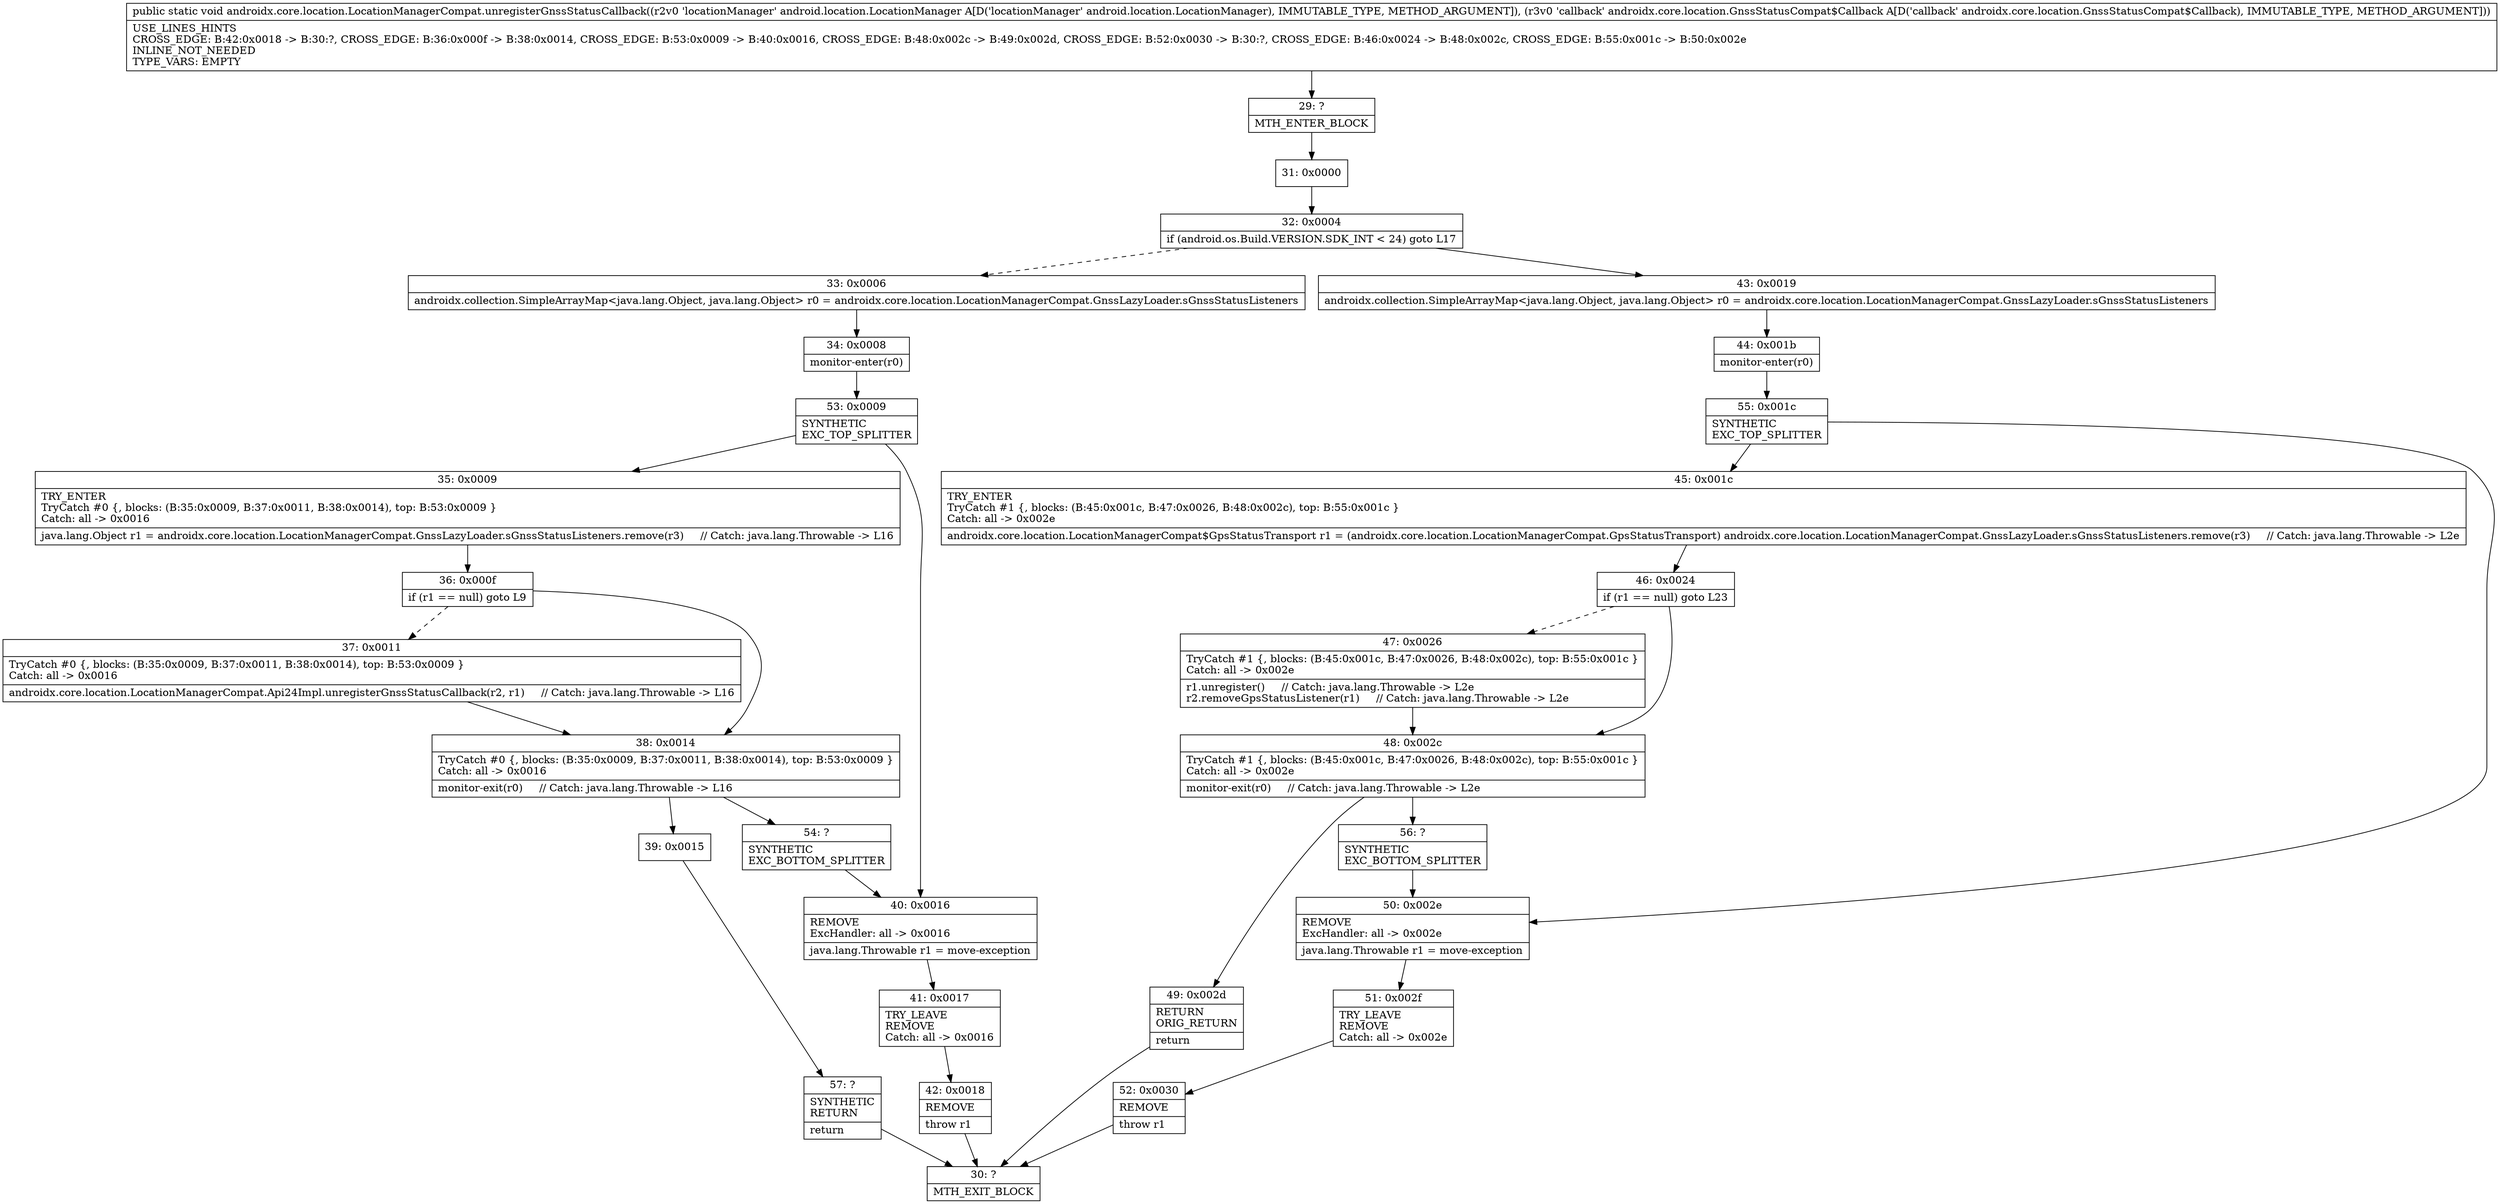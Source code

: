 digraph "CFG forandroidx.core.location.LocationManagerCompat.unregisterGnssStatusCallback(Landroid\/location\/LocationManager;Landroidx\/core\/location\/GnssStatusCompat$Callback;)V" {
Node_29 [shape=record,label="{29\:\ ?|MTH_ENTER_BLOCK\l}"];
Node_31 [shape=record,label="{31\:\ 0x0000}"];
Node_32 [shape=record,label="{32\:\ 0x0004|if (android.os.Build.VERSION.SDK_INT \< 24) goto L17\l}"];
Node_33 [shape=record,label="{33\:\ 0x0006|androidx.collection.SimpleArrayMap\<java.lang.Object, java.lang.Object\> r0 = androidx.core.location.LocationManagerCompat.GnssLazyLoader.sGnssStatusListeners\l}"];
Node_34 [shape=record,label="{34\:\ 0x0008|monitor\-enter(r0)\l}"];
Node_53 [shape=record,label="{53\:\ 0x0009|SYNTHETIC\lEXC_TOP_SPLITTER\l}"];
Node_35 [shape=record,label="{35\:\ 0x0009|TRY_ENTER\lTryCatch #0 \{, blocks: (B:35:0x0009, B:37:0x0011, B:38:0x0014), top: B:53:0x0009 \}\lCatch: all \-\> 0x0016\l|java.lang.Object r1 = androidx.core.location.LocationManagerCompat.GnssLazyLoader.sGnssStatusListeners.remove(r3)     \/\/ Catch: java.lang.Throwable \-\> L16\l}"];
Node_36 [shape=record,label="{36\:\ 0x000f|if (r1 == null) goto L9\l}"];
Node_37 [shape=record,label="{37\:\ 0x0011|TryCatch #0 \{, blocks: (B:35:0x0009, B:37:0x0011, B:38:0x0014), top: B:53:0x0009 \}\lCatch: all \-\> 0x0016\l|androidx.core.location.LocationManagerCompat.Api24Impl.unregisterGnssStatusCallback(r2, r1)     \/\/ Catch: java.lang.Throwable \-\> L16\l}"];
Node_38 [shape=record,label="{38\:\ 0x0014|TryCatch #0 \{, blocks: (B:35:0x0009, B:37:0x0011, B:38:0x0014), top: B:53:0x0009 \}\lCatch: all \-\> 0x0016\l|monitor\-exit(r0)     \/\/ Catch: java.lang.Throwable \-\> L16\l}"];
Node_39 [shape=record,label="{39\:\ 0x0015}"];
Node_57 [shape=record,label="{57\:\ ?|SYNTHETIC\lRETURN\l|return\l}"];
Node_30 [shape=record,label="{30\:\ ?|MTH_EXIT_BLOCK\l}"];
Node_54 [shape=record,label="{54\:\ ?|SYNTHETIC\lEXC_BOTTOM_SPLITTER\l}"];
Node_40 [shape=record,label="{40\:\ 0x0016|REMOVE\lExcHandler: all \-\> 0x0016\l|java.lang.Throwable r1 = move\-exception\l}"];
Node_41 [shape=record,label="{41\:\ 0x0017|TRY_LEAVE\lREMOVE\lCatch: all \-\> 0x0016\l}"];
Node_42 [shape=record,label="{42\:\ 0x0018|REMOVE\l|throw r1\l}"];
Node_43 [shape=record,label="{43\:\ 0x0019|androidx.collection.SimpleArrayMap\<java.lang.Object, java.lang.Object\> r0 = androidx.core.location.LocationManagerCompat.GnssLazyLoader.sGnssStatusListeners\l}"];
Node_44 [shape=record,label="{44\:\ 0x001b|monitor\-enter(r0)\l}"];
Node_55 [shape=record,label="{55\:\ 0x001c|SYNTHETIC\lEXC_TOP_SPLITTER\l}"];
Node_45 [shape=record,label="{45\:\ 0x001c|TRY_ENTER\lTryCatch #1 \{, blocks: (B:45:0x001c, B:47:0x0026, B:48:0x002c), top: B:55:0x001c \}\lCatch: all \-\> 0x002e\l|androidx.core.location.LocationManagerCompat$GpsStatusTransport r1 = (androidx.core.location.LocationManagerCompat.GpsStatusTransport) androidx.core.location.LocationManagerCompat.GnssLazyLoader.sGnssStatusListeners.remove(r3)     \/\/ Catch: java.lang.Throwable \-\> L2e\l}"];
Node_46 [shape=record,label="{46\:\ 0x0024|if (r1 == null) goto L23\l}"];
Node_47 [shape=record,label="{47\:\ 0x0026|TryCatch #1 \{, blocks: (B:45:0x001c, B:47:0x0026, B:48:0x002c), top: B:55:0x001c \}\lCatch: all \-\> 0x002e\l|r1.unregister()     \/\/ Catch: java.lang.Throwable \-\> L2e\lr2.removeGpsStatusListener(r1)     \/\/ Catch: java.lang.Throwable \-\> L2e\l}"];
Node_48 [shape=record,label="{48\:\ 0x002c|TryCatch #1 \{, blocks: (B:45:0x001c, B:47:0x0026, B:48:0x002c), top: B:55:0x001c \}\lCatch: all \-\> 0x002e\l|monitor\-exit(r0)     \/\/ Catch: java.lang.Throwable \-\> L2e\l}"];
Node_49 [shape=record,label="{49\:\ 0x002d|RETURN\lORIG_RETURN\l|return\l}"];
Node_56 [shape=record,label="{56\:\ ?|SYNTHETIC\lEXC_BOTTOM_SPLITTER\l}"];
Node_50 [shape=record,label="{50\:\ 0x002e|REMOVE\lExcHandler: all \-\> 0x002e\l|java.lang.Throwable r1 = move\-exception\l}"];
Node_51 [shape=record,label="{51\:\ 0x002f|TRY_LEAVE\lREMOVE\lCatch: all \-\> 0x002e\l}"];
Node_52 [shape=record,label="{52\:\ 0x0030|REMOVE\l|throw r1\l}"];
MethodNode[shape=record,label="{public static void androidx.core.location.LocationManagerCompat.unregisterGnssStatusCallback((r2v0 'locationManager' android.location.LocationManager A[D('locationManager' android.location.LocationManager), IMMUTABLE_TYPE, METHOD_ARGUMENT]), (r3v0 'callback' androidx.core.location.GnssStatusCompat$Callback A[D('callback' androidx.core.location.GnssStatusCompat$Callback), IMMUTABLE_TYPE, METHOD_ARGUMENT]))  | USE_LINES_HINTS\lCROSS_EDGE: B:42:0x0018 \-\> B:30:?, CROSS_EDGE: B:36:0x000f \-\> B:38:0x0014, CROSS_EDGE: B:53:0x0009 \-\> B:40:0x0016, CROSS_EDGE: B:48:0x002c \-\> B:49:0x002d, CROSS_EDGE: B:52:0x0030 \-\> B:30:?, CROSS_EDGE: B:46:0x0024 \-\> B:48:0x002c, CROSS_EDGE: B:55:0x001c \-\> B:50:0x002e\lINLINE_NOT_NEEDED\lTYPE_VARS: EMPTY\l}"];
MethodNode -> Node_29;Node_29 -> Node_31;
Node_31 -> Node_32;
Node_32 -> Node_33[style=dashed];
Node_32 -> Node_43;
Node_33 -> Node_34;
Node_34 -> Node_53;
Node_53 -> Node_35;
Node_53 -> Node_40;
Node_35 -> Node_36;
Node_36 -> Node_37[style=dashed];
Node_36 -> Node_38;
Node_37 -> Node_38;
Node_38 -> Node_39;
Node_38 -> Node_54;
Node_39 -> Node_57;
Node_57 -> Node_30;
Node_54 -> Node_40;
Node_40 -> Node_41;
Node_41 -> Node_42;
Node_42 -> Node_30;
Node_43 -> Node_44;
Node_44 -> Node_55;
Node_55 -> Node_45;
Node_55 -> Node_50;
Node_45 -> Node_46;
Node_46 -> Node_47[style=dashed];
Node_46 -> Node_48;
Node_47 -> Node_48;
Node_48 -> Node_49;
Node_48 -> Node_56;
Node_49 -> Node_30;
Node_56 -> Node_50;
Node_50 -> Node_51;
Node_51 -> Node_52;
Node_52 -> Node_30;
}

